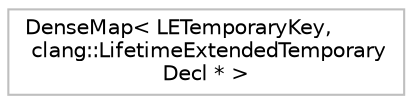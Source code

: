 digraph "Graphical Class Hierarchy"
{
 // LATEX_PDF_SIZE
  bgcolor="transparent";
  edge [fontname="Helvetica",fontsize="10",labelfontname="Helvetica",labelfontsize="10"];
  node [fontname="Helvetica",fontsize="10",shape=record];
  rankdir="LR";
  Node0 [label="DenseMap\< LETemporaryKey,\l clang::LifetimeExtendedTemporary\lDecl * \>",height=0.2,width=0.4,color="grey75",tooltip=" "];
}
